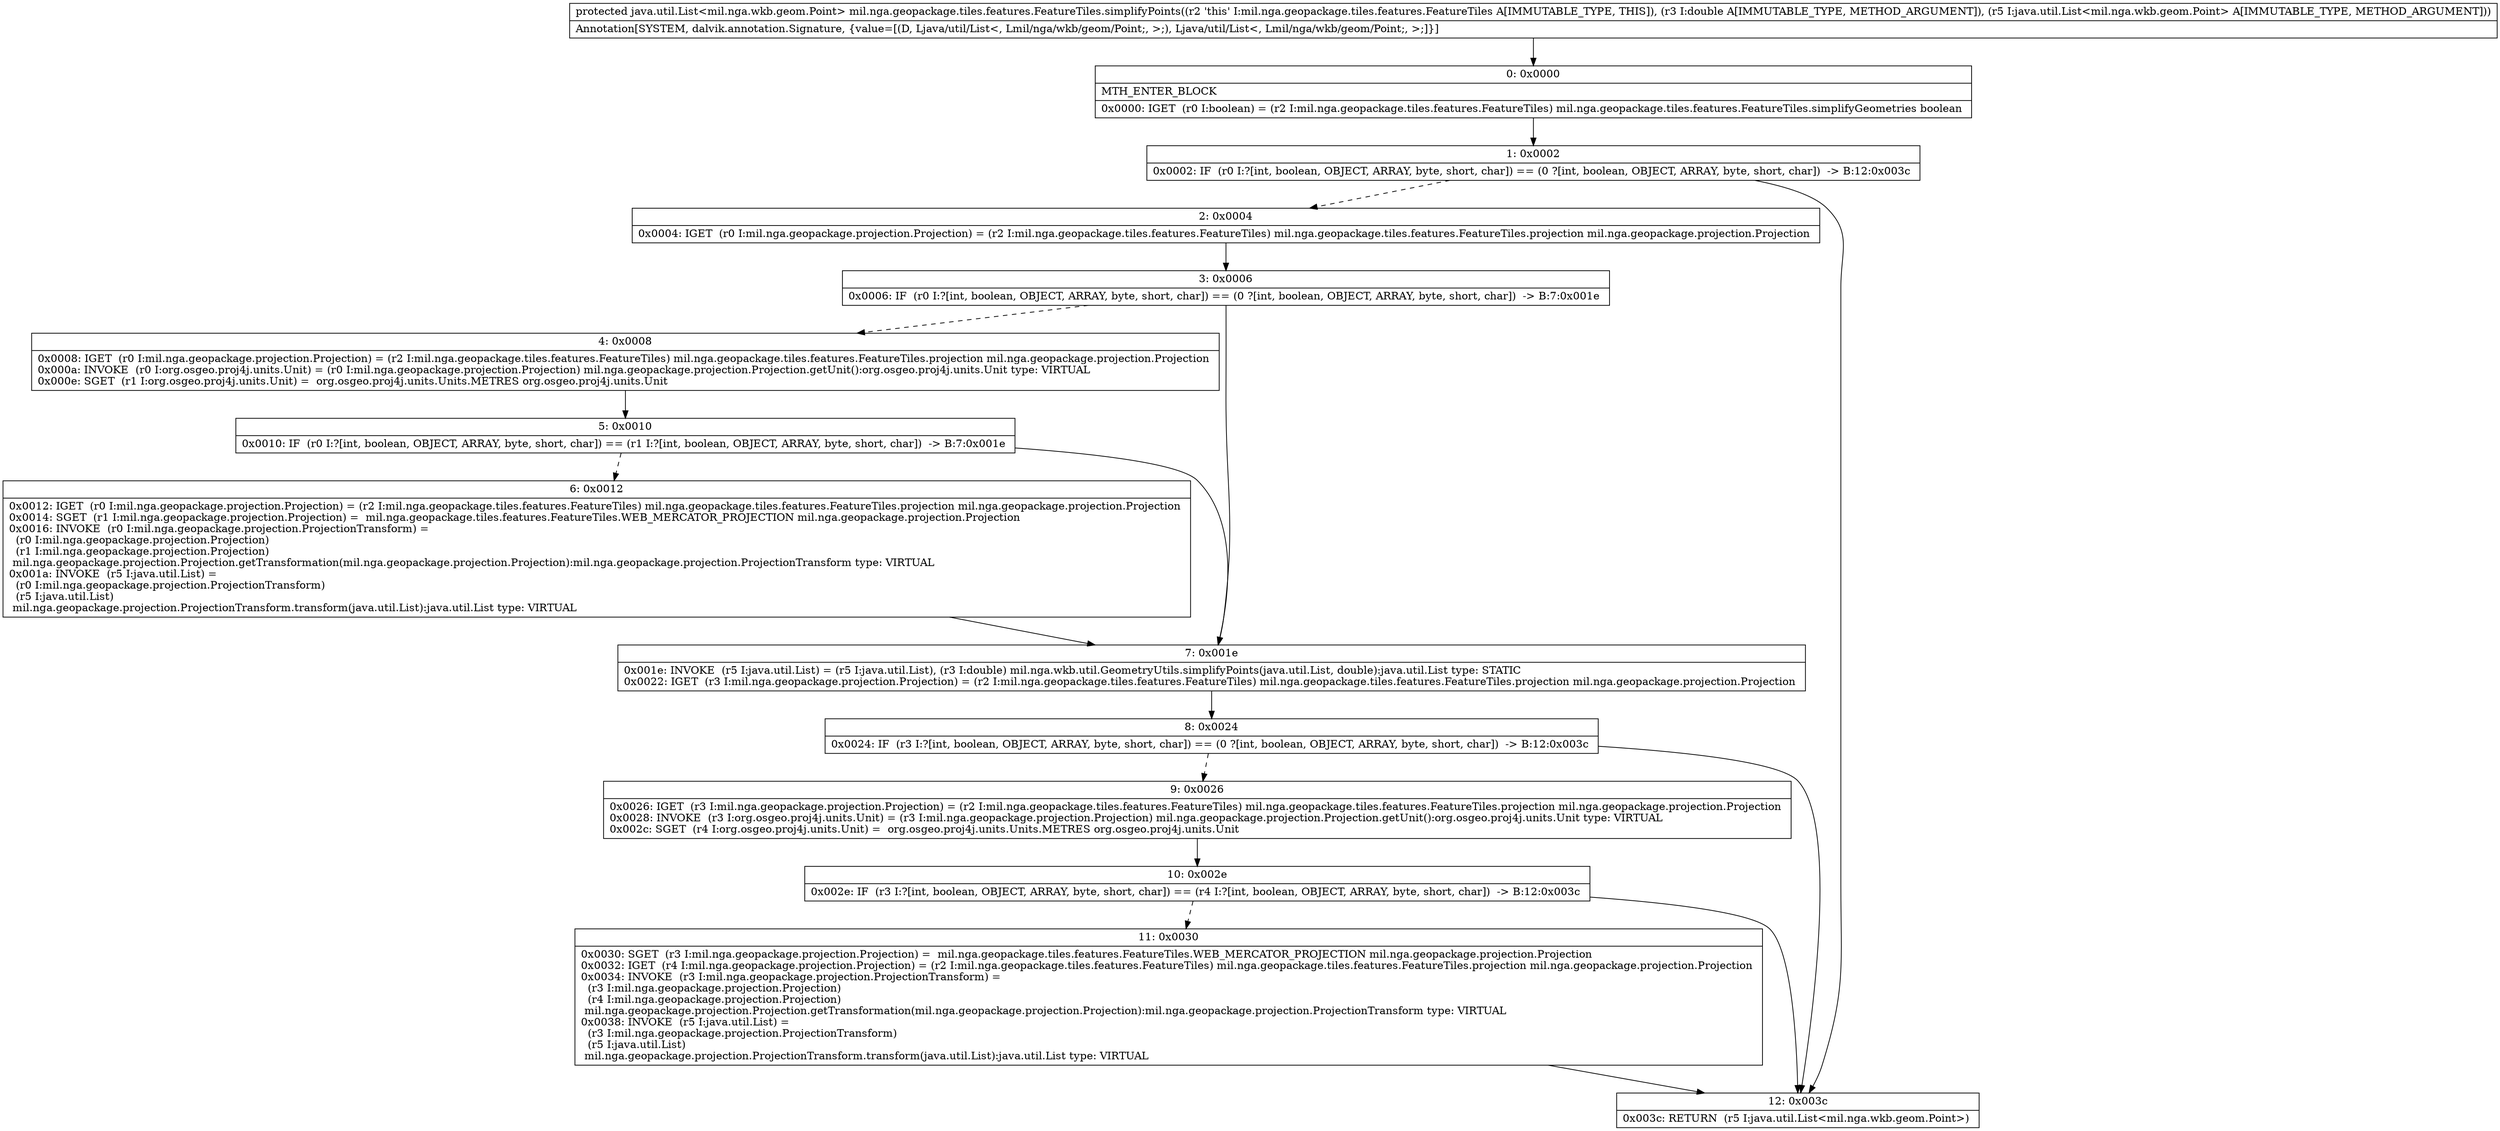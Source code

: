 digraph "CFG formil.nga.geopackage.tiles.features.FeatureTiles.simplifyPoints(DLjava\/util\/List;)Ljava\/util\/List;" {
Node_0 [shape=record,label="{0\:\ 0x0000|MTH_ENTER_BLOCK\l|0x0000: IGET  (r0 I:boolean) = (r2 I:mil.nga.geopackage.tiles.features.FeatureTiles) mil.nga.geopackage.tiles.features.FeatureTiles.simplifyGeometries boolean \l}"];
Node_1 [shape=record,label="{1\:\ 0x0002|0x0002: IF  (r0 I:?[int, boolean, OBJECT, ARRAY, byte, short, char]) == (0 ?[int, boolean, OBJECT, ARRAY, byte, short, char])  \-\> B:12:0x003c \l}"];
Node_2 [shape=record,label="{2\:\ 0x0004|0x0004: IGET  (r0 I:mil.nga.geopackage.projection.Projection) = (r2 I:mil.nga.geopackage.tiles.features.FeatureTiles) mil.nga.geopackage.tiles.features.FeatureTiles.projection mil.nga.geopackage.projection.Projection \l}"];
Node_3 [shape=record,label="{3\:\ 0x0006|0x0006: IF  (r0 I:?[int, boolean, OBJECT, ARRAY, byte, short, char]) == (0 ?[int, boolean, OBJECT, ARRAY, byte, short, char])  \-\> B:7:0x001e \l}"];
Node_4 [shape=record,label="{4\:\ 0x0008|0x0008: IGET  (r0 I:mil.nga.geopackage.projection.Projection) = (r2 I:mil.nga.geopackage.tiles.features.FeatureTiles) mil.nga.geopackage.tiles.features.FeatureTiles.projection mil.nga.geopackage.projection.Projection \l0x000a: INVOKE  (r0 I:org.osgeo.proj4j.units.Unit) = (r0 I:mil.nga.geopackage.projection.Projection) mil.nga.geopackage.projection.Projection.getUnit():org.osgeo.proj4j.units.Unit type: VIRTUAL \l0x000e: SGET  (r1 I:org.osgeo.proj4j.units.Unit) =  org.osgeo.proj4j.units.Units.METRES org.osgeo.proj4j.units.Unit \l}"];
Node_5 [shape=record,label="{5\:\ 0x0010|0x0010: IF  (r0 I:?[int, boolean, OBJECT, ARRAY, byte, short, char]) == (r1 I:?[int, boolean, OBJECT, ARRAY, byte, short, char])  \-\> B:7:0x001e \l}"];
Node_6 [shape=record,label="{6\:\ 0x0012|0x0012: IGET  (r0 I:mil.nga.geopackage.projection.Projection) = (r2 I:mil.nga.geopackage.tiles.features.FeatureTiles) mil.nga.geopackage.tiles.features.FeatureTiles.projection mil.nga.geopackage.projection.Projection \l0x0014: SGET  (r1 I:mil.nga.geopackage.projection.Projection) =  mil.nga.geopackage.tiles.features.FeatureTiles.WEB_MERCATOR_PROJECTION mil.nga.geopackage.projection.Projection \l0x0016: INVOKE  (r0 I:mil.nga.geopackage.projection.ProjectionTransform) = \l  (r0 I:mil.nga.geopackage.projection.Projection)\l  (r1 I:mil.nga.geopackage.projection.Projection)\l mil.nga.geopackage.projection.Projection.getTransformation(mil.nga.geopackage.projection.Projection):mil.nga.geopackage.projection.ProjectionTransform type: VIRTUAL \l0x001a: INVOKE  (r5 I:java.util.List) = \l  (r0 I:mil.nga.geopackage.projection.ProjectionTransform)\l  (r5 I:java.util.List)\l mil.nga.geopackage.projection.ProjectionTransform.transform(java.util.List):java.util.List type: VIRTUAL \l}"];
Node_7 [shape=record,label="{7\:\ 0x001e|0x001e: INVOKE  (r5 I:java.util.List) = (r5 I:java.util.List), (r3 I:double) mil.nga.wkb.util.GeometryUtils.simplifyPoints(java.util.List, double):java.util.List type: STATIC \l0x0022: IGET  (r3 I:mil.nga.geopackage.projection.Projection) = (r2 I:mil.nga.geopackage.tiles.features.FeatureTiles) mil.nga.geopackage.tiles.features.FeatureTiles.projection mil.nga.geopackage.projection.Projection \l}"];
Node_8 [shape=record,label="{8\:\ 0x0024|0x0024: IF  (r3 I:?[int, boolean, OBJECT, ARRAY, byte, short, char]) == (0 ?[int, boolean, OBJECT, ARRAY, byte, short, char])  \-\> B:12:0x003c \l}"];
Node_9 [shape=record,label="{9\:\ 0x0026|0x0026: IGET  (r3 I:mil.nga.geopackage.projection.Projection) = (r2 I:mil.nga.geopackage.tiles.features.FeatureTiles) mil.nga.geopackage.tiles.features.FeatureTiles.projection mil.nga.geopackage.projection.Projection \l0x0028: INVOKE  (r3 I:org.osgeo.proj4j.units.Unit) = (r3 I:mil.nga.geopackage.projection.Projection) mil.nga.geopackage.projection.Projection.getUnit():org.osgeo.proj4j.units.Unit type: VIRTUAL \l0x002c: SGET  (r4 I:org.osgeo.proj4j.units.Unit) =  org.osgeo.proj4j.units.Units.METRES org.osgeo.proj4j.units.Unit \l}"];
Node_10 [shape=record,label="{10\:\ 0x002e|0x002e: IF  (r3 I:?[int, boolean, OBJECT, ARRAY, byte, short, char]) == (r4 I:?[int, boolean, OBJECT, ARRAY, byte, short, char])  \-\> B:12:0x003c \l}"];
Node_11 [shape=record,label="{11\:\ 0x0030|0x0030: SGET  (r3 I:mil.nga.geopackage.projection.Projection) =  mil.nga.geopackage.tiles.features.FeatureTiles.WEB_MERCATOR_PROJECTION mil.nga.geopackage.projection.Projection \l0x0032: IGET  (r4 I:mil.nga.geopackage.projection.Projection) = (r2 I:mil.nga.geopackage.tiles.features.FeatureTiles) mil.nga.geopackage.tiles.features.FeatureTiles.projection mil.nga.geopackage.projection.Projection \l0x0034: INVOKE  (r3 I:mil.nga.geopackage.projection.ProjectionTransform) = \l  (r3 I:mil.nga.geopackage.projection.Projection)\l  (r4 I:mil.nga.geopackage.projection.Projection)\l mil.nga.geopackage.projection.Projection.getTransformation(mil.nga.geopackage.projection.Projection):mil.nga.geopackage.projection.ProjectionTransform type: VIRTUAL \l0x0038: INVOKE  (r5 I:java.util.List) = \l  (r3 I:mil.nga.geopackage.projection.ProjectionTransform)\l  (r5 I:java.util.List)\l mil.nga.geopackage.projection.ProjectionTransform.transform(java.util.List):java.util.List type: VIRTUAL \l}"];
Node_12 [shape=record,label="{12\:\ 0x003c|0x003c: RETURN  (r5 I:java.util.List\<mil.nga.wkb.geom.Point\>) \l}"];
MethodNode[shape=record,label="{protected java.util.List\<mil.nga.wkb.geom.Point\> mil.nga.geopackage.tiles.features.FeatureTiles.simplifyPoints((r2 'this' I:mil.nga.geopackage.tiles.features.FeatureTiles A[IMMUTABLE_TYPE, THIS]), (r3 I:double A[IMMUTABLE_TYPE, METHOD_ARGUMENT]), (r5 I:java.util.List\<mil.nga.wkb.geom.Point\> A[IMMUTABLE_TYPE, METHOD_ARGUMENT]))  | Annotation[SYSTEM, dalvik.annotation.Signature, \{value=[(D, Ljava\/util\/List\<, Lmil\/nga\/wkb\/geom\/Point;, \>;), Ljava\/util\/List\<, Lmil\/nga\/wkb\/geom\/Point;, \>;]\}]\l}"];
MethodNode -> Node_0;
Node_0 -> Node_1;
Node_1 -> Node_2[style=dashed];
Node_1 -> Node_12;
Node_2 -> Node_3;
Node_3 -> Node_4[style=dashed];
Node_3 -> Node_7;
Node_4 -> Node_5;
Node_5 -> Node_6[style=dashed];
Node_5 -> Node_7;
Node_6 -> Node_7;
Node_7 -> Node_8;
Node_8 -> Node_9[style=dashed];
Node_8 -> Node_12;
Node_9 -> Node_10;
Node_10 -> Node_11[style=dashed];
Node_10 -> Node_12;
Node_11 -> Node_12;
}

